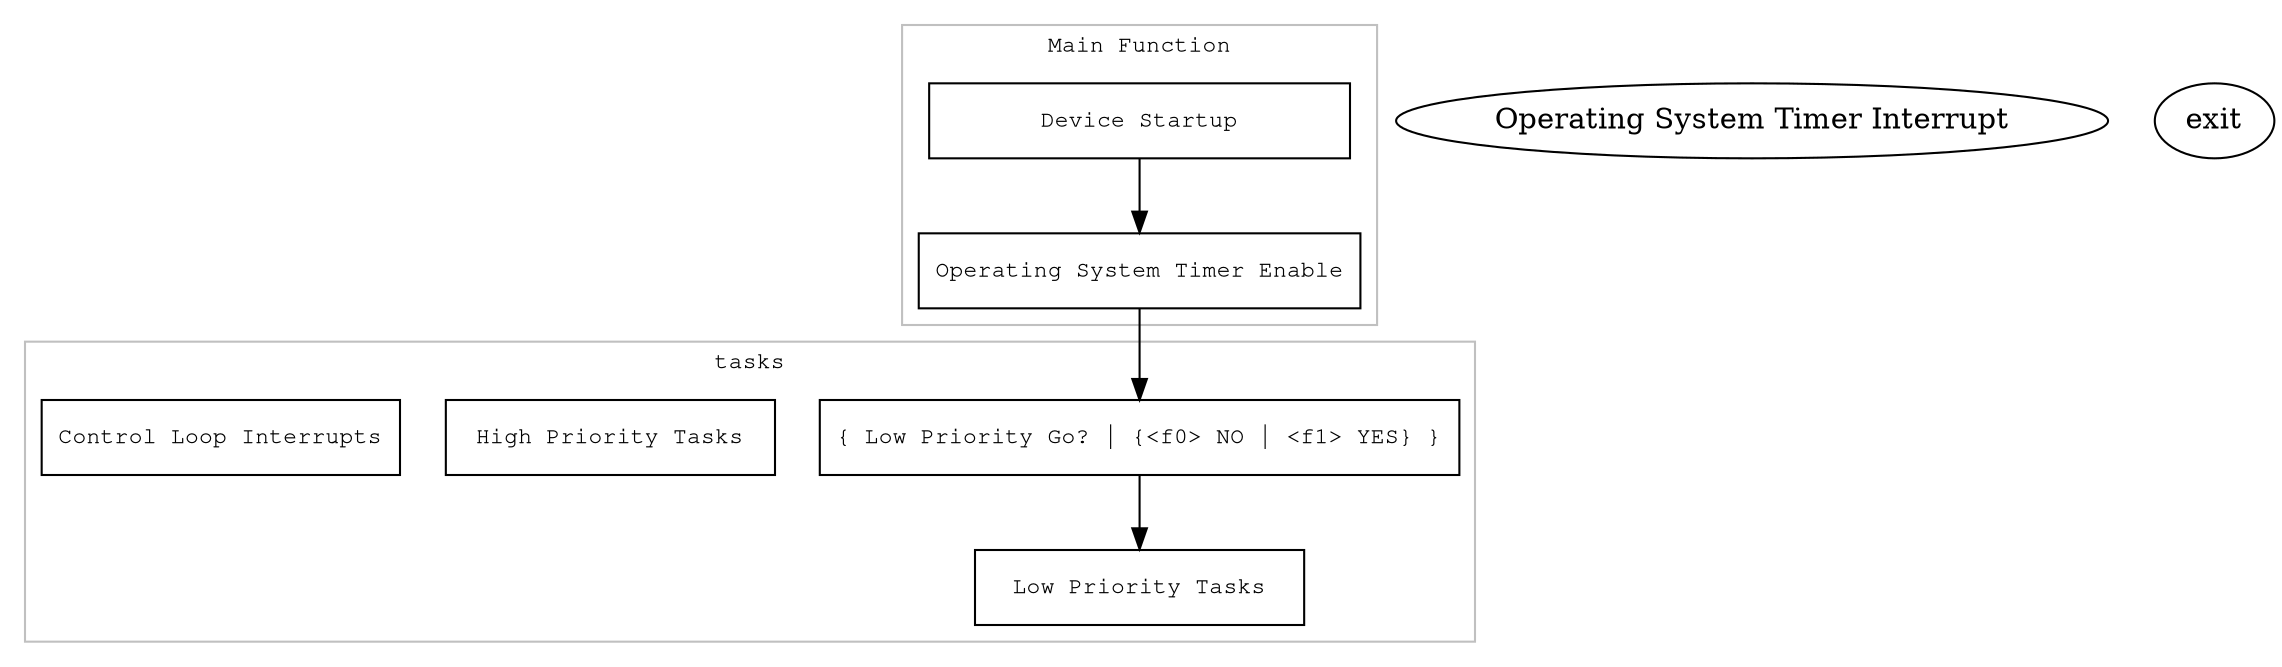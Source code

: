 digraph firmware {

    // Name Label and Format
    compound=true;
    fontname="Consolas, 'Courier New', Courier, Sans-Serif";
    fontsize=11;
    rankdir=TB;
    ranksep=0.5;
    nodesep=0.3;
    splines = ortho;

    // Application Layer
    subgraph cluster0
    {
        
        label="Main Function"
        color=grey;
        rankdir=TB;
        //rank = same;

        node [
                shape=box, style=filled, fontcolor=black, fillcolor=darkseagreen1, 
                fontname="Consolas, 'Courier New', Courier, Sans-Serif",
                fontsize=11,
                width = 2.8
            ]; 
            
        device_startup[label="Device Startup", fillcolor=white];
        os_timer[label="Operating System Timer Enable", fillcolor=white];

    }

    subgraph cluster1
    {
        label="tasks"
        color=grey;
        //rank = same;

        node [
                shape=box, style=filled, fontcolor=black, fillcolor=darkseagreen1, 
                fontname="Consolas, 'Courier New', Courier, Sans-Serif",
                fontsize=11,
                width = 2.2
            ]; success;

        low_priority[label="Low Priority Tasks", fillcolor=white];
        high_priority[label="High Priority Tasks", fillcolor=white];
        ctrl_isr[label="Control Loop Interrupts", fillcolor=white];

    }

    os_timer_isr[label="Operating System Timer Interrupt", fillcolor=white];exit
    

    {

        node [
                shape=record, style=filled, fontcolor=black, fillcolor=darkseagreen1, 
                fontname="Consolas, 'Courier New', Courier, Sans-Serif",
                fontsize=11,
                width = 2.2
            ]; success;

        success [label="{ Low Priority Go? | {<f0> NO | <f1> YES} }", fillcolor=white];
    }
 
    // Network descriptions
    device_startup -> os_timer -> success;
    success:f1 -> low_priority;

}
